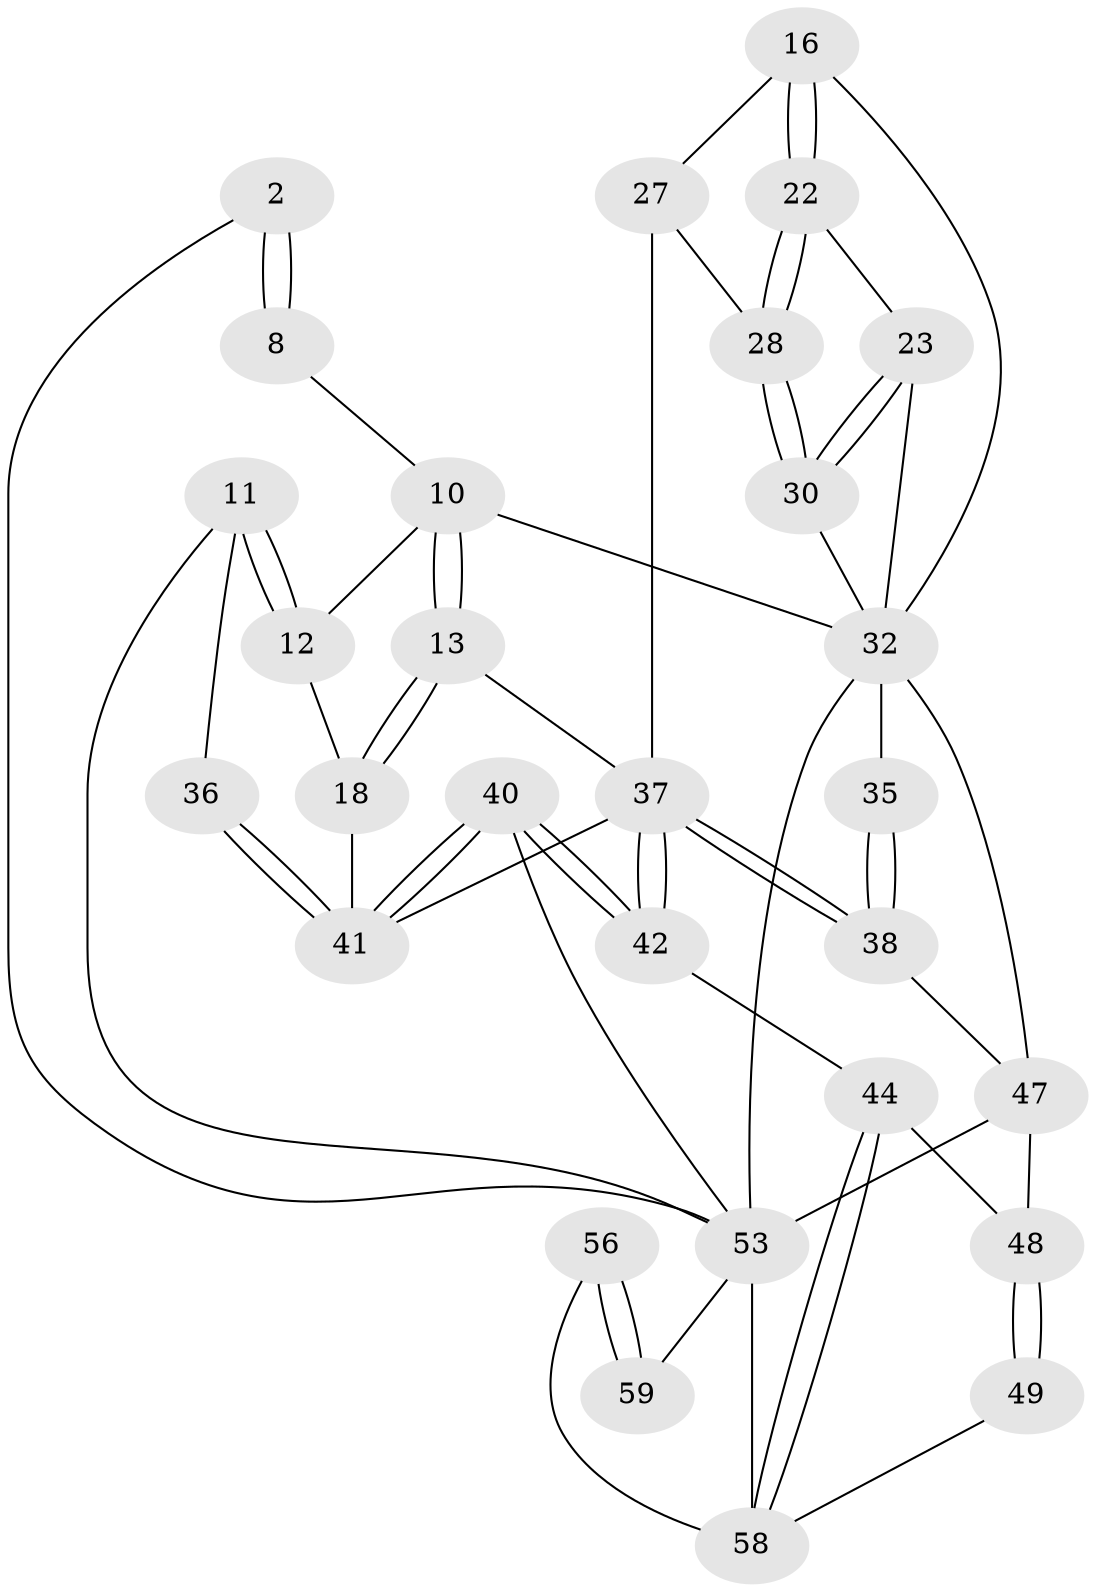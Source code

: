 // original degree distribution, {3: 0.03389830508474576, 6: 0.2542372881355932, 5: 0.4067796610169492, 4: 0.3050847457627119}
// Generated by graph-tools (version 1.1) at 2025/01/03/09/25 05:01:51]
// undirected, 29 vertices, 64 edges
graph export_dot {
graph [start="1"]
  node [color=gray90,style=filled];
  2 [pos="+1+0"];
  8 [pos="+0.8147150808988713+0.06728998446188848",super="+1"];
  10 [pos="+0.7606741275718497+0.12422410188378126",super="+9"];
  11 [pos="+1+0"];
  12 [pos="+0.9130833358524765+0.12399205352661335"];
  13 [pos="+0.7601083273752983+0.12609405274015717"];
  16 [pos="+0.6015399600452949+0.13917344830692913"];
  18 [pos="+0.8467415357739048+0.23284919473360707"];
  22 [pos="+0.5625718149832686+0.2440646536929294"];
  23 [pos="+0.46790593612918424+0.22052498219379896"];
  27 [pos="+0.651045580645888+0.3297190433309649",super="+15"];
  28 [pos="+0.5742703365790327+0.31920248157360825"];
  30 [pos="+0.4231118935906052+0.3733505941905071"];
  32 [pos="+0.18678788848624422+0.21451117546892945",super="+31+19"];
  35 [pos="+0.39656019012586696+0.40488927135832353"];
  36 [pos="+1+0"];
  37 [pos="+0.547317439283362+0.601342869901122",super="+29+26+14"];
  38 [pos="+0.3856467184284845+0.45465725014011504"];
  40 [pos="+1+0.7514327557627064"];
  41 [pos="+1+0.6668524004989096",super="+25+24"];
  42 [pos="+0.5732681102166515+0.721451115575589"];
  44 [pos="+0.5301910995612338+0.7893578801312475"];
  47 [pos="+0+0.5342053205322762",super="+34+43"];
  48 [pos="+0.20986688080784185+0.7341752256115408",super="+46"];
  49 [pos="+0.23891536726482335+0.7900243007961268"];
  53 [pos="+0.14588362988550482+0.8352138315998697",super="+50+51"];
  56 [pos="+0.24547934133216837+1"];
  58 [pos="+0.5271270833275441+1",super="+54+55"];
  59 [pos="+0+0.8443372610242748",super="+57"];
  2 -- 8 [weight=2];
  2 -- 8;
  2 -- 53;
  8 -- 10;
  10 -- 13;
  10 -- 13;
  10 -- 12;
  10 -- 32;
  11 -- 12;
  11 -- 12;
  11 -- 36;
  11 -- 53;
  12 -- 18;
  13 -- 18;
  13 -- 18;
  13 -- 37;
  16 -- 22;
  16 -- 22;
  16 -- 27;
  16 -- 32;
  18 -- 41;
  22 -- 23;
  22 -- 28;
  22 -- 28;
  23 -- 30;
  23 -- 30;
  23 -- 32;
  27 -- 28;
  27 -- 37 [weight=2];
  28 -- 30;
  28 -- 30;
  30 -- 32;
  32 -- 35 [weight=2];
  32 -- 53 [weight=2];
  32 -- 47;
  35 -- 38;
  35 -- 38;
  36 -- 41 [weight=2];
  36 -- 41;
  37 -- 38;
  37 -- 38;
  37 -- 42;
  37 -- 42;
  37 -- 41;
  38 -- 47;
  40 -- 41;
  40 -- 41;
  40 -- 42;
  40 -- 42;
  40 -- 53;
  42 -- 44;
  44 -- 58;
  44 -- 58;
  44 -- 48;
  47 -- 48 [weight=2];
  47 -- 53 [weight=2];
  48 -- 49 [weight=2];
  48 -- 49;
  49 -- 58;
  53 -- 59 [weight=2];
  53 -- 58 [weight=4];
  56 -- 59 [weight=2];
  56 -- 59;
  56 -- 58;
}
